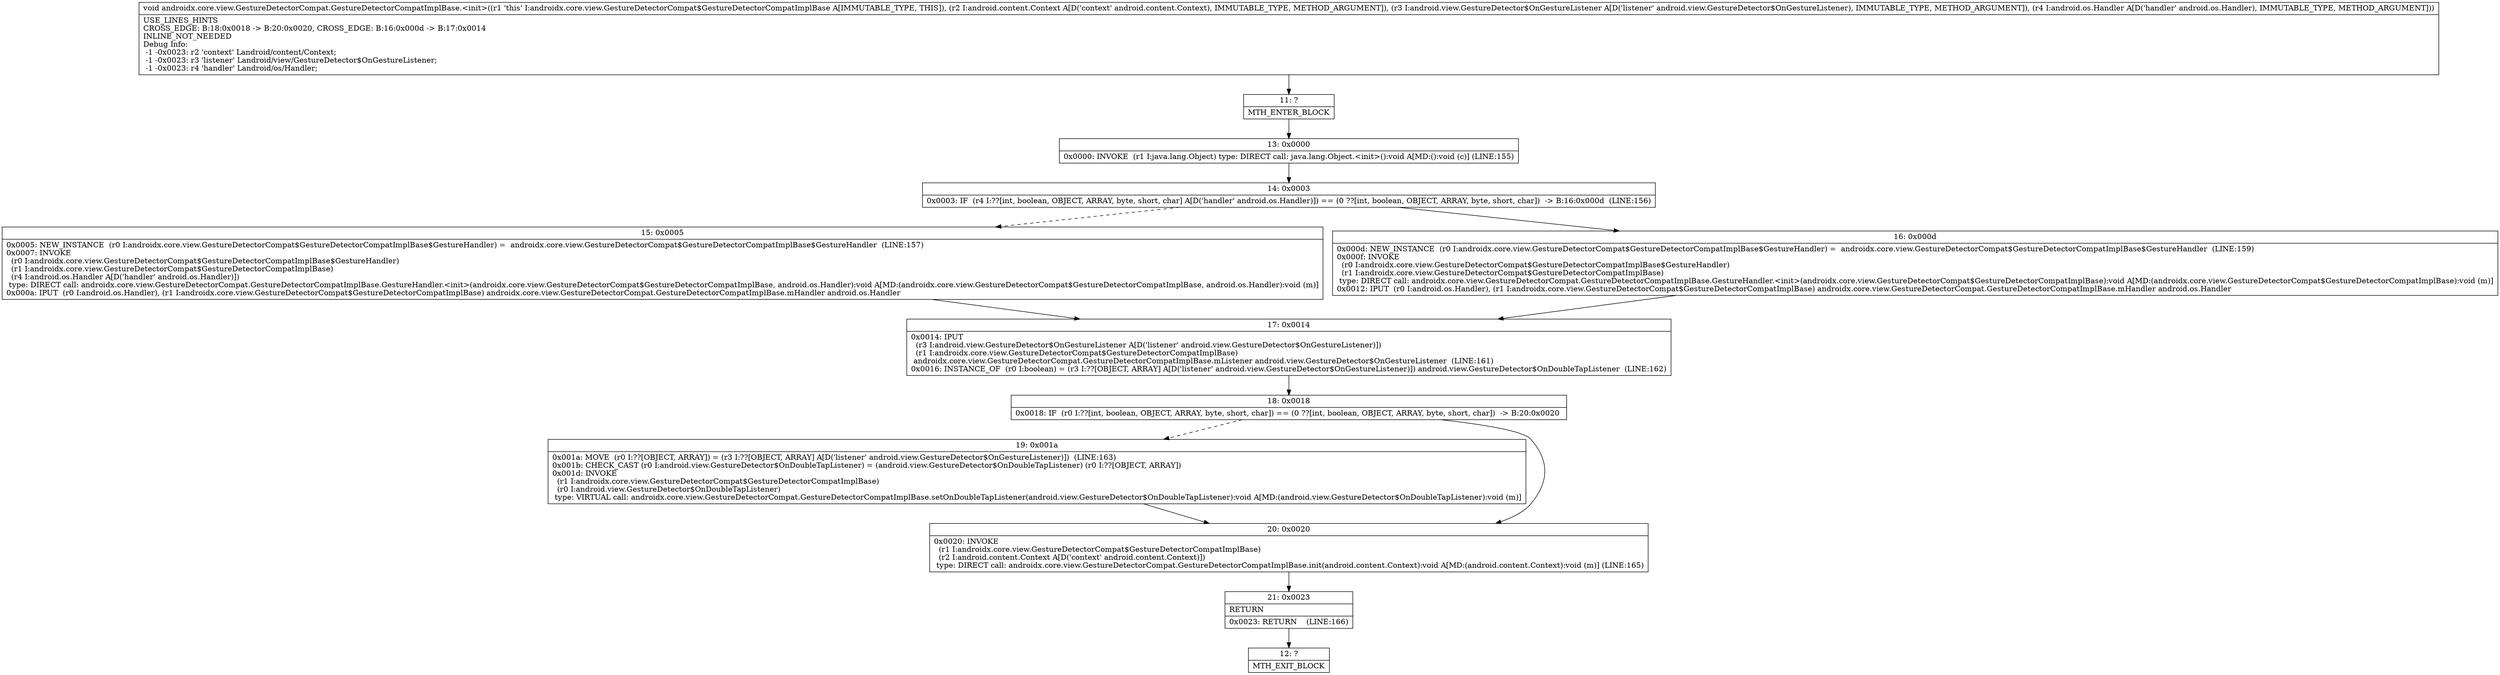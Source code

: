 digraph "CFG forandroidx.core.view.GestureDetectorCompat.GestureDetectorCompatImplBase.\<init\>(Landroid\/content\/Context;Landroid\/view\/GestureDetector$OnGestureListener;Landroid\/os\/Handler;)V" {
Node_11 [shape=record,label="{11\:\ ?|MTH_ENTER_BLOCK\l}"];
Node_13 [shape=record,label="{13\:\ 0x0000|0x0000: INVOKE  (r1 I:java.lang.Object) type: DIRECT call: java.lang.Object.\<init\>():void A[MD:():void (c)] (LINE:155)\l}"];
Node_14 [shape=record,label="{14\:\ 0x0003|0x0003: IF  (r4 I:??[int, boolean, OBJECT, ARRAY, byte, short, char] A[D('handler' android.os.Handler)]) == (0 ??[int, boolean, OBJECT, ARRAY, byte, short, char])  \-\> B:16:0x000d  (LINE:156)\l}"];
Node_15 [shape=record,label="{15\:\ 0x0005|0x0005: NEW_INSTANCE  (r0 I:androidx.core.view.GestureDetectorCompat$GestureDetectorCompatImplBase$GestureHandler) =  androidx.core.view.GestureDetectorCompat$GestureDetectorCompatImplBase$GestureHandler  (LINE:157)\l0x0007: INVOKE  \l  (r0 I:androidx.core.view.GestureDetectorCompat$GestureDetectorCompatImplBase$GestureHandler)\l  (r1 I:androidx.core.view.GestureDetectorCompat$GestureDetectorCompatImplBase)\l  (r4 I:android.os.Handler A[D('handler' android.os.Handler)])\l type: DIRECT call: androidx.core.view.GestureDetectorCompat.GestureDetectorCompatImplBase.GestureHandler.\<init\>(androidx.core.view.GestureDetectorCompat$GestureDetectorCompatImplBase, android.os.Handler):void A[MD:(androidx.core.view.GestureDetectorCompat$GestureDetectorCompatImplBase, android.os.Handler):void (m)]\l0x000a: IPUT  (r0 I:android.os.Handler), (r1 I:androidx.core.view.GestureDetectorCompat$GestureDetectorCompatImplBase) androidx.core.view.GestureDetectorCompat.GestureDetectorCompatImplBase.mHandler android.os.Handler \l}"];
Node_17 [shape=record,label="{17\:\ 0x0014|0x0014: IPUT  \l  (r3 I:android.view.GestureDetector$OnGestureListener A[D('listener' android.view.GestureDetector$OnGestureListener)])\l  (r1 I:androidx.core.view.GestureDetectorCompat$GestureDetectorCompatImplBase)\l androidx.core.view.GestureDetectorCompat.GestureDetectorCompatImplBase.mListener android.view.GestureDetector$OnGestureListener  (LINE:161)\l0x0016: INSTANCE_OF  (r0 I:boolean) = (r3 I:??[OBJECT, ARRAY] A[D('listener' android.view.GestureDetector$OnGestureListener)]) android.view.GestureDetector$OnDoubleTapListener  (LINE:162)\l}"];
Node_18 [shape=record,label="{18\:\ 0x0018|0x0018: IF  (r0 I:??[int, boolean, OBJECT, ARRAY, byte, short, char]) == (0 ??[int, boolean, OBJECT, ARRAY, byte, short, char])  \-\> B:20:0x0020 \l}"];
Node_19 [shape=record,label="{19\:\ 0x001a|0x001a: MOVE  (r0 I:??[OBJECT, ARRAY]) = (r3 I:??[OBJECT, ARRAY] A[D('listener' android.view.GestureDetector$OnGestureListener)])  (LINE:163)\l0x001b: CHECK_CAST (r0 I:android.view.GestureDetector$OnDoubleTapListener) = (android.view.GestureDetector$OnDoubleTapListener) (r0 I:??[OBJECT, ARRAY]) \l0x001d: INVOKE  \l  (r1 I:androidx.core.view.GestureDetectorCompat$GestureDetectorCompatImplBase)\l  (r0 I:android.view.GestureDetector$OnDoubleTapListener)\l type: VIRTUAL call: androidx.core.view.GestureDetectorCompat.GestureDetectorCompatImplBase.setOnDoubleTapListener(android.view.GestureDetector$OnDoubleTapListener):void A[MD:(android.view.GestureDetector$OnDoubleTapListener):void (m)]\l}"];
Node_20 [shape=record,label="{20\:\ 0x0020|0x0020: INVOKE  \l  (r1 I:androidx.core.view.GestureDetectorCompat$GestureDetectorCompatImplBase)\l  (r2 I:android.content.Context A[D('context' android.content.Context)])\l type: DIRECT call: androidx.core.view.GestureDetectorCompat.GestureDetectorCompatImplBase.init(android.content.Context):void A[MD:(android.content.Context):void (m)] (LINE:165)\l}"];
Node_21 [shape=record,label="{21\:\ 0x0023|RETURN\l|0x0023: RETURN    (LINE:166)\l}"];
Node_12 [shape=record,label="{12\:\ ?|MTH_EXIT_BLOCK\l}"];
Node_16 [shape=record,label="{16\:\ 0x000d|0x000d: NEW_INSTANCE  (r0 I:androidx.core.view.GestureDetectorCompat$GestureDetectorCompatImplBase$GestureHandler) =  androidx.core.view.GestureDetectorCompat$GestureDetectorCompatImplBase$GestureHandler  (LINE:159)\l0x000f: INVOKE  \l  (r0 I:androidx.core.view.GestureDetectorCompat$GestureDetectorCompatImplBase$GestureHandler)\l  (r1 I:androidx.core.view.GestureDetectorCompat$GestureDetectorCompatImplBase)\l type: DIRECT call: androidx.core.view.GestureDetectorCompat.GestureDetectorCompatImplBase.GestureHandler.\<init\>(androidx.core.view.GestureDetectorCompat$GestureDetectorCompatImplBase):void A[MD:(androidx.core.view.GestureDetectorCompat$GestureDetectorCompatImplBase):void (m)]\l0x0012: IPUT  (r0 I:android.os.Handler), (r1 I:androidx.core.view.GestureDetectorCompat$GestureDetectorCompatImplBase) androidx.core.view.GestureDetectorCompat.GestureDetectorCompatImplBase.mHandler android.os.Handler \l}"];
MethodNode[shape=record,label="{void androidx.core.view.GestureDetectorCompat.GestureDetectorCompatImplBase.\<init\>((r1 'this' I:androidx.core.view.GestureDetectorCompat$GestureDetectorCompatImplBase A[IMMUTABLE_TYPE, THIS]), (r2 I:android.content.Context A[D('context' android.content.Context), IMMUTABLE_TYPE, METHOD_ARGUMENT]), (r3 I:android.view.GestureDetector$OnGestureListener A[D('listener' android.view.GestureDetector$OnGestureListener), IMMUTABLE_TYPE, METHOD_ARGUMENT]), (r4 I:android.os.Handler A[D('handler' android.os.Handler), IMMUTABLE_TYPE, METHOD_ARGUMENT]))  | USE_LINES_HINTS\lCROSS_EDGE: B:18:0x0018 \-\> B:20:0x0020, CROSS_EDGE: B:16:0x000d \-\> B:17:0x0014\lINLINE_NOT_NEEDED\lDebug Info:\l  \-1 \-0x0023: r2 'context' Landroid\/content\/Context;\l  \-1 \-0x0023: r3 'listener' Landroid\/view\/GestureDetector$OnGestureListener;\l  \-1 \-0x0023: r4 'handler' Landroid\/os\/Handler;\l}"];
MethodNode -> Node_11;Node_11 -> Node_13;
Node_13 -> Node_14;
Node_14 -> Node_15[style=dashed];
Node_14 -> Node_16;
Node_15 -> Node_17;
Node_17 -> Node_18;
Node_18 -> Node_19[style=dashed];
Node_18 -> Node_20;
Node_19 -> Node_20;
Node_20 -> Node_21;
Node_21 -> Node_12;
Node_16 -> Node_17;
}

